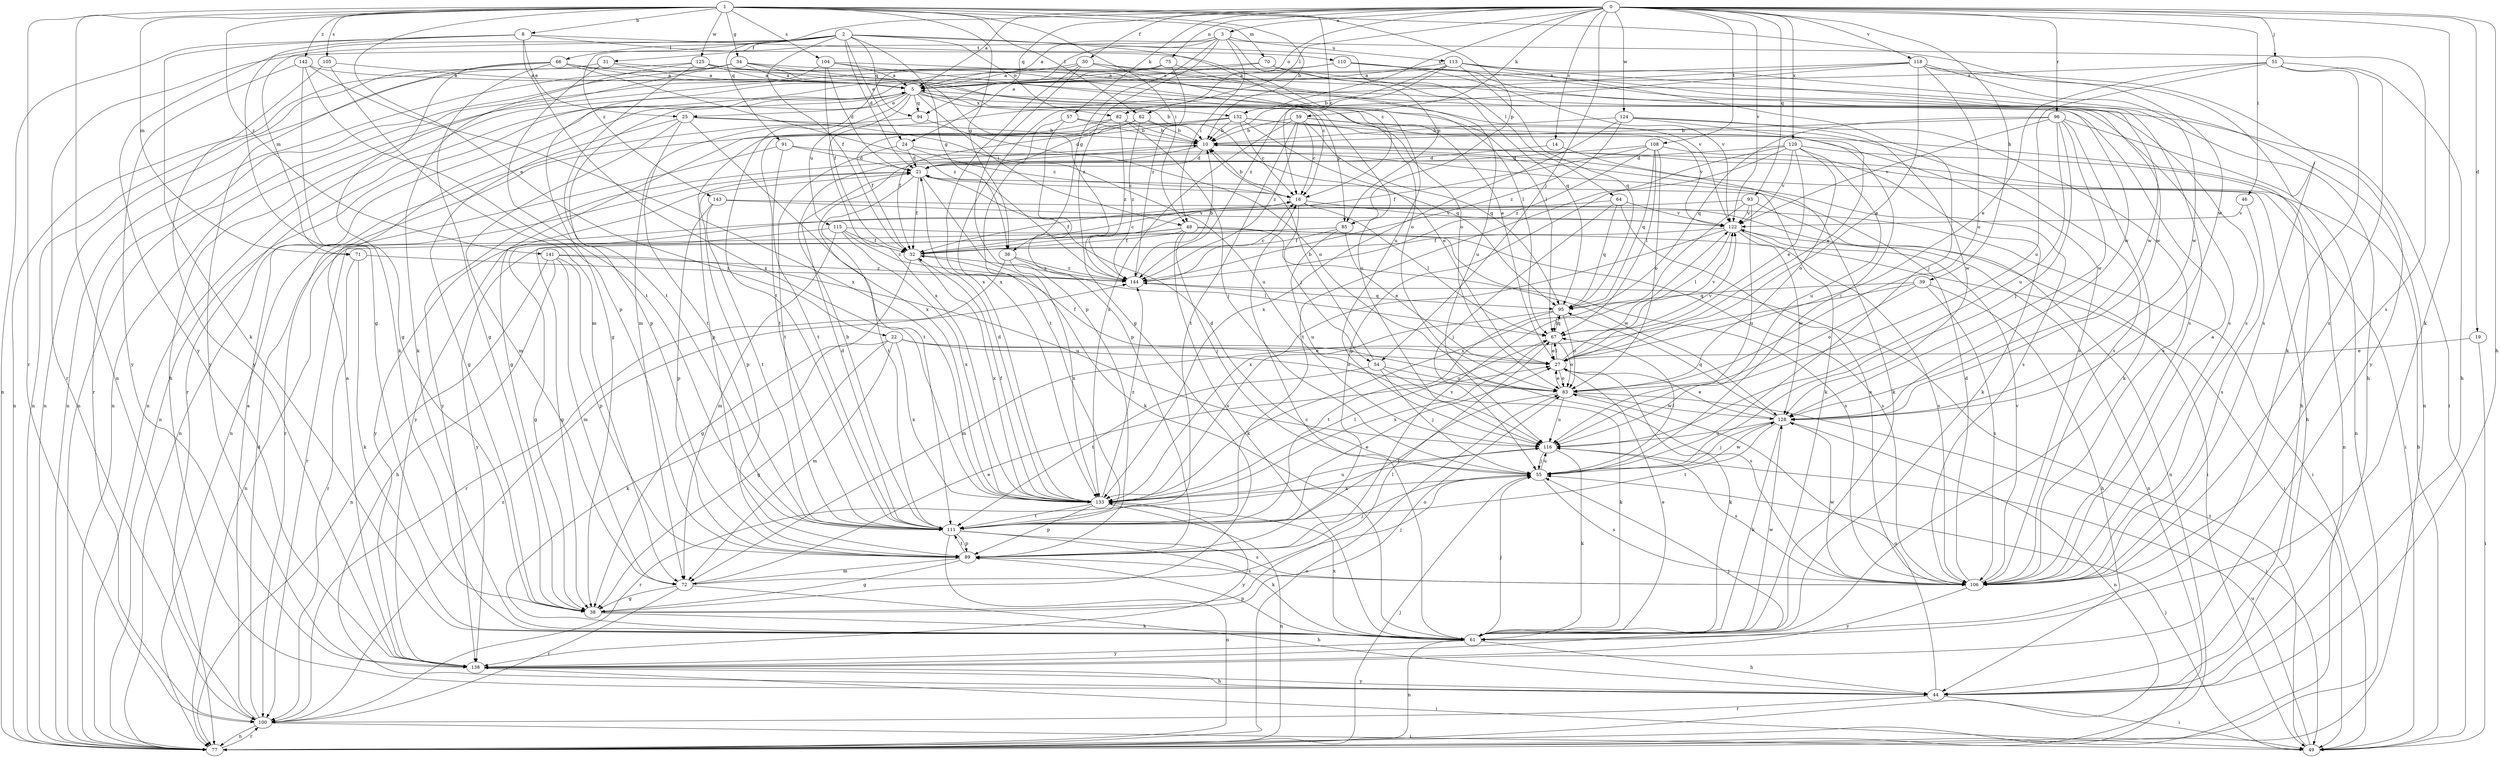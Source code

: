strict digraph  {
0;
1;
2;
3;
5;
8;
10;
14;
16;
19;
21;
22;
24;
25;
27;
30;
31;
32;
34;
36;
38;
39;
44;
46;
48;
49;
51;
54;
55;
57;
59;
61;
62;
64;
66;
67;
70;
71;
72;
75;
77;
82;
83;
85;
89;
91;
93;
94;
95;
96;
100;
104;
105;
106;
108;
110;
111;
113;
115;
116;
118;
122;
124;
125;
128;
129;
132;
133;
138;
141;
142;
143;
144;
0 -> 3  [label=a];
0 -> 5  [label=a];
0 -> 14  [label=c];
0 -> 19  [label=d];
0 -> 30  [label=f];
0 -> 39  [label=h];
0 -> 44  [label=h];
0 -> 46  [label=i];
0 -> 51  [label=j];
0 -> 54  [label=j];
0 -> 57  [label=k];
0 -> 59  [label=k];
0 -> 61  [label=k];
0 -> 62  [label=l];
0 -> 75  [label=n];
0 -> 82  [label=o];
0 -> 91  [label=q];
0 -> 93  [label=q];
0 -> 94  [label=q];
0 -> 96  [label=r];
0 -> 108  [label=t];
0 -> 118  [label=v];
0 -> 122  [label=v];
0 -> 124  [label=w];
0 -> 129  [label=x];
0 -> 132  [label=x];
1 -> 8  [label=b];
1 -> 10  [label=b];
1 -> 16  [label=c];
1 -> 22  [label=e];
1 -> 34  [label=g];
1 -> 36  [label=g];
1 -> 48  [label=i];
1 -> 62  [label=l];
1 -> 70  [label=m];
1 -> 71  [label=m];
1 -> 77  [label=n];
1 -> 85  [label=p];
1 -> 100  [label=r];
1 -> 104  [label=s];
1 -> 105  [label=s];
1 -> 125  [label=w];
1 -> 128  [label=w];
1 -> 141  [label=z];
1 -> 142  [label=z];
2 -> 16  [label=c];
2 -> 21  [label=d];
2 -> 24  [label=e];
2 -> 31  [label=f];
2 -> 32  [label=f];
2 -> 36  [label=g];
2 -> 64  [label=l];
2 -> 66  [label=l];
2 -> 71  [label=m];
2 -> 82  [label=o];
2 -> 94  [label=q];
2 -> 138  [label=y];
2 -> 143  [label=z];
3 -> 5  [label=a];
3 -> 24  [label=e];
3 -> 36  [label=g];
3 -> 38  [label=g];
3 -> 48  [label=i];
3 -> 85  [label=p];
3 -> 100  [label=r];
3 -> 106  [label=s];
3 -> 113  [label=u];
5 -> 10  [label=b];
5 -> 25  [label=e];
5 -> 48  [label=i];
5 -> 77  [label=n];
5 -> 85  [label=p];
5 -> 89  [label=p];
5 -> 94  [label=q];
5 -> 115  [label=u];
5 -> 116  [label=u];
5 -> 132  [label=x];
5 -> 133  [label=x];
8 -> 25  [label=e];
8 -> 38  [label=g];
8 -> 61  [label=k];
8 -> 77  [label=n];
8 -> 110  [label=t];
8 -> 116  [label=u];
8 -> 133  [label=x];
10 -> 21  [label=d];
10 -> 44  [label=h];
10 -> 49  [label=i];
10 -> 111  [label=t];
10 -> 138  [label=y];
14 -> 21  [label=d];
14 -> 61  [label=k];
16 -> 10  [label=b];
16 -> 32  [label=f];
16 -> 49  [label=i];
16 -> 54  [label=j];
16 -> 67  [label=l];
16 -> 122  [label=v];
19 -> 27  [label=e];
19 -> 49  [label=i];
21 -> 16  [label=c];
21 -> 32  [label=f];
21 -> 61  [label=k];
21 -> 89  [label=p];
21 -> 111  [label=t];
21 -> 138  [label=y];
22 -> 27  [label=e];
22 -> 38  [label=g];
22 -> 61  [label=k];
22 -> 72  [label=m];
22 -> 83  [label=o];
22 -> 106  [label=s];
22 -> 133  [label=x];
24 -> 16  [label=c];
24 -> 21  [label=d];
24 -> 106  [label=s];
24 -> 111  [label=t];
25 -> 10  [label=b];
25 -> 38  [label=g];
25 -> 72  [label=m];
25 -> 111  [label=t];
25 -> 116  [label=u];
25 -> 133  [label=x];
27 -> 32  [label=f];
27 -> 61  [label=k];
27 -> 67  [label=l];
27 -> 83  [label=o];
27 -> 122  [label=v];
30 -> 5  [label=a];
30 -> 16  [label=c];
30 -> 89  [label=p];
30 -> 111  [label=t];
30 -> 122  [label=v];
30 -> 128  [label=w];
30 -> 133  [label=x];
31 -> 5  [label=a];
31 -> 49  [label=i];
31 -> 77  [label=n];
31 -> 111  [label=t];
32 -> 16  [label=c];
32 -> 38  [label=g];
32 -> 133  [label=x];
32 -> 144  [label=z];
34 -> 5  [label=a];
34 -> 44  [label=h];
34 -> 67  [label=l];
34 -> 77  [label=n];
34 -> 83  [label=o];
34 -> 100  [label=r];
34 -> 144  [label=z];
36 -> 67  [label=l];
36 -> 100  [label=r];
36 -> 133  [label=x];
36 -> 144  [label=z];
38 -> 61  [label=k];
38 -> 67  [label=l];
38 -> 83  [label=o];
39 -> 44  [label=h];
39 -> 72  [label=m];
39 -> 83  [label=o];
39 -> 95  [label=q];
39 -> 106  [label=s];
44 -> 49  [label=i];
44 -> 83  [label=o];
44 -> 100  [label=r];
44 -> 138  [label=y];
46 -> 106  [label=s];
46 -> 122  [label=v];
48 -> 32  [label=f];
48 -> 38  [label=g];
48 -> 49  [label=i];
48 -> 55  [label=j];
48 -> 61  [label=k];
48 -> 77  [label=n];
48 -> 106  [label=s];
48 -> 128  [label=w];
49 -> 10  [label=b];
49 -> 55  [label=j];
49 -> 116  [label=u];
49 -> 144  [label=z];
51 -> 5  [label=a];
51 -> 27  [label=e];
51 -> 44  [label=h];
51 -> 61  [label=k];
51 -> 106  [label=s];
51 -> 116  [label=u];
54 -> 10  [label=b];
54 -> 55  [label=j];
54 -> 61  [label=k];
54 -> 83  [label=o];
54 -> 111  [label=t];
55 -> 21  [label=d];
55 -> 67  [label=l];
55 -> 106  [label=s];
55 -> 116  [label=u];
55 -> 128  [label=w];
55 -> 133  [label=x];
57 -> 10  [label=b];
57 -> 89  [label=p];
57 -> 111  [label=t];
57 -> 122  [label=v];
59 -> 10  [label=b];
59 -> 16  [label=c];
59 -> 55  [label=j];
59 -> 95  [label=q];
59 -> 106  [label=s];
59 -> 111  [label=t];
59 -> 133  [label=x];
59 -> 144  [label=z];
61 -> 16  [label=c];
61 -> 27  [label=e];
61 -> 44  [label=h];
61 -> 55  [label=j];
61 -> 77  [label=n];
61 -> 89  [label=p];
61 -> 128  [label=w];
61 -> 133  [label=x];
61 -> 138  [label=y];
62 -> 10  [label=b];
62 -> 21  [label=d];
62 -> 32  [label=f];
62 -> 95  [label=q];
62 -> 144  [label=z];
64 -> 55  [label=j];
64 -> 95  [label=q];
64 -> 106  [label=s];
64 -> 122  [label=v];
64 -> 138  [label=y];
66 -> 5  [label=a];
66 -> 38  [label=g];
66 -> 61  [label=k];
66 -> 77  [label=n];
66 -> 83  [label=o];
66 -> 138  [label=y];
66 -> 144  [label=z];
67 -> 27  [label=e];
67 -> 83  [label=o];
67 -> 95  [label=q];
67 -> 122  [label=v];
67 -> 133  [label=x];
70 -> 5  [label=a];
70 -> 77  [label=n];
70 -> 95  [label=q];
70 -> 106  [label=s];
71 -> 61  [label=k];
71 -> 100  [label=r];
71 -> 144  [label=z];
72 -> 27  [label=e];
72 -> 38  [label=g];
72 -> 44  [label=h];
72 -> 55  [label=j];
72 -> 100  [label=r];
75 -> 5  [label=a];
75 -> 38  [label=g];
75 -> 116  [label=u];
75 -> 144  [label=z];
77 -> 55  [label=j];
77 -> 83  [label=o];
77 -> 100  [label=r];
82 -> 10  [label=b];
82 -> 32  [label=f];
82 -> 38  [label=g];
82 -> 55  [label=j];
82 -> 144  [label=z];
83 -> 27  [label=e];
83 -> 49  [label=i];
83 -> 111  [label=t];
83 -> 116  [label=u];
83 -> 128  [label=w];
85 -> 27  [label=e];
85 -> 32  [label=f];
85 -> 116  [label=u];
85 -> 138  [label=y];
89 -> 38  [label=g];
89 -> 55  [label=j];
89 -> 72  [label=m];
89 -> 106  [label=s];
89 -> 111  [label=t];
89 -> 122  [label=v];
91 -> 21  [label=d];
91 -> 61  [label=k];
91 -> 100  [label=r];
91 -> 111  [label=t];
93 -> 77  [label=n];
93 -> 100  [label=r];
93 -> 116  [label=u];
93 -> 122  [label=v];
93 -> 133  [label=x];
94 -> 77  [label=n];
94 -> 83  [label=o];
95 -> 67  [label=l];
95 -> 83  [label=o];
95 -> 111  [label=t];
95 -> 133  [label=x];
96 -> 10  [label=b];
96 -> 55  [label=j];
96 -> 61  [label=k];
96 -> 77  [label=n];
96 -> 95  [label=q];
96 -> 116  [label=u];
96 -> 122  [label=v];
96 -> 128  [label=w];
100 -> 5  [label=a];
100 -> 21  [label=d];
100 -> 49  [label=i];
100 -> 77  [label=n];
100 -> 144  [label=z];
104 -> 5  [label=a];
104 -> 21  [label=d];
104 -> 27  [label=e];
104 -> 32  [label=f];
104 -> 77  [label=n];
104 -> 128  [label=w];
105 -> 5  [label=a];
105 -> 72  [label=m];
105 -> 138  [label=y];
106 -> 5  [label=a];
106 -> 21  [label=d];
106 -> 122  [label=v];
106 -> 128  [label=w];
106 -> 138  [label=y];
108 -> 21  [label=d];
108 -> 32  [label=f];
108 -> 61  [label=k];
108 -> 67  [label=l];
108 -> 83  [label=o];
108 -> 95  [label=q];
108 -> 144  [label=z];
110 -> 5  [label=a];
110 -> 77  [label=n];
110 -> 106  [label=s];
110 -> 122  [label=v];
110 -> 128  [label=w];
111 -> 10  [label=b];
111 -> 21  [label=d];
111 -> 27  [label=e];
111 -> 61  [label=k];
111 -> 77  [label=n];
111 -> 89  [label=p];
111 -> 106  [label=s];
113 -> 5  [label=a];
113 -> 10  [label=b];
113 -> 44  [label=h];
113 -> 55  [label=j];
113 -> 77  [label=n];
113 -> 95  [label=q];
113 -> 100  [label=r];
113 -> 144  [label=z];
115 -> 32  [label=f];
115 -> 38  [label=g];
115 -> 72  [label=m];
115 -> 106  [label=s];
115 -> 133  [label=x];
115 -> 144  [label=z];
116 -> 55  [label=j];
116 -> 61  [label=k];
116 -> 100  [label=r];
116 -> 106  [label=s];
118 -> 5  [label=a];
118 -> 27  [label=e];
118 -> 72  [label=m];
118 -> 83  [label=o];
118 -> 106  [label=s];
118 -> 128  [label=w];
118 -> 133  [label=x];
118 -> 138  [label=y];
122 -> 32  [label=f];
122 -> 67  [label=l];
122 -> 77  [label=n];
122 -> 106  [label=s];
122 -> 128  [label=w];
122 -> 133  [label=x];
124 -> 10  [label=b];
124 -> 27  [label=e];
124 -> 106  [label=s];
124 -> 128  [label=w];
124 -> 133  [label=x];
124 -> 144  [label=z];
125 -> 5  [label=a];
125 -> 61  [label=k];
125 -> 67  [label=l];
125 -> 77  [label=n];
125 -> 106  [label=s];
125 -> 111  [label=t];
128 -> 27  [label=e];
128 -> 55  [label=j];
128 -> 61  [label=k];
128 -> 77  [label=n];
128 -> 95  [label=q];
128 -> 111  [label=t];
128 -> 116  [label=u];
129 -> 21  [label=d];
129 -> 27  [label=e];
129 -> 77  [label=n];
129 -> 83  [label=o];
129 -> 89  [label=p];
129 -> 111  [label=t];
129 -> 116  [label=u];
129 -> 122  [label=v];
132 -> 10  [label=b];
132 -> 16  [label=c];
132 -> 27  [label=e];
132 -> 44  [label=h];
132 -> 77  [label=n];
132 -> 89  [label=p];
132 -> 106  [label=s];
132 -> 111  [label=t];
133 -> 21  [label=d];
133 -> 32  [label=f];
133 -> 67  [label=l];
133 -> 77  [label=n];
133 -> 89  [label=p];
133 -> 111  [label=t];
133 -> 116  [label=u];
133 -> 138  [label=y];
133 -> 144  [label=z];
138 -> 5  [label=a];
138 -> 44  [label=h];
138 -> 49  [label=i];
138 -> 55  [label=j];
141 -> 44  [label=h];
141 -> 72  [label=m];
141 -> 77  [label=n];
141 -> 89  [label=p];
141 -> 116  [label=u];
141 -> 144  [label=z];
142 -> 5  [label=a];
142 -> 38  [label=g];
142 -> 89  [label=p];
142 -> 133  [label=x];
142 -> 138  [label=y];
143 -> 49  [label=i];
143 -> 89  [label=p];
143 -> 111  [label=t];
143 -> 122  [label=v];
144 -> 10  [label=b];
144 -> 16  [label=c];
144 -> 95  [label=q];
}
